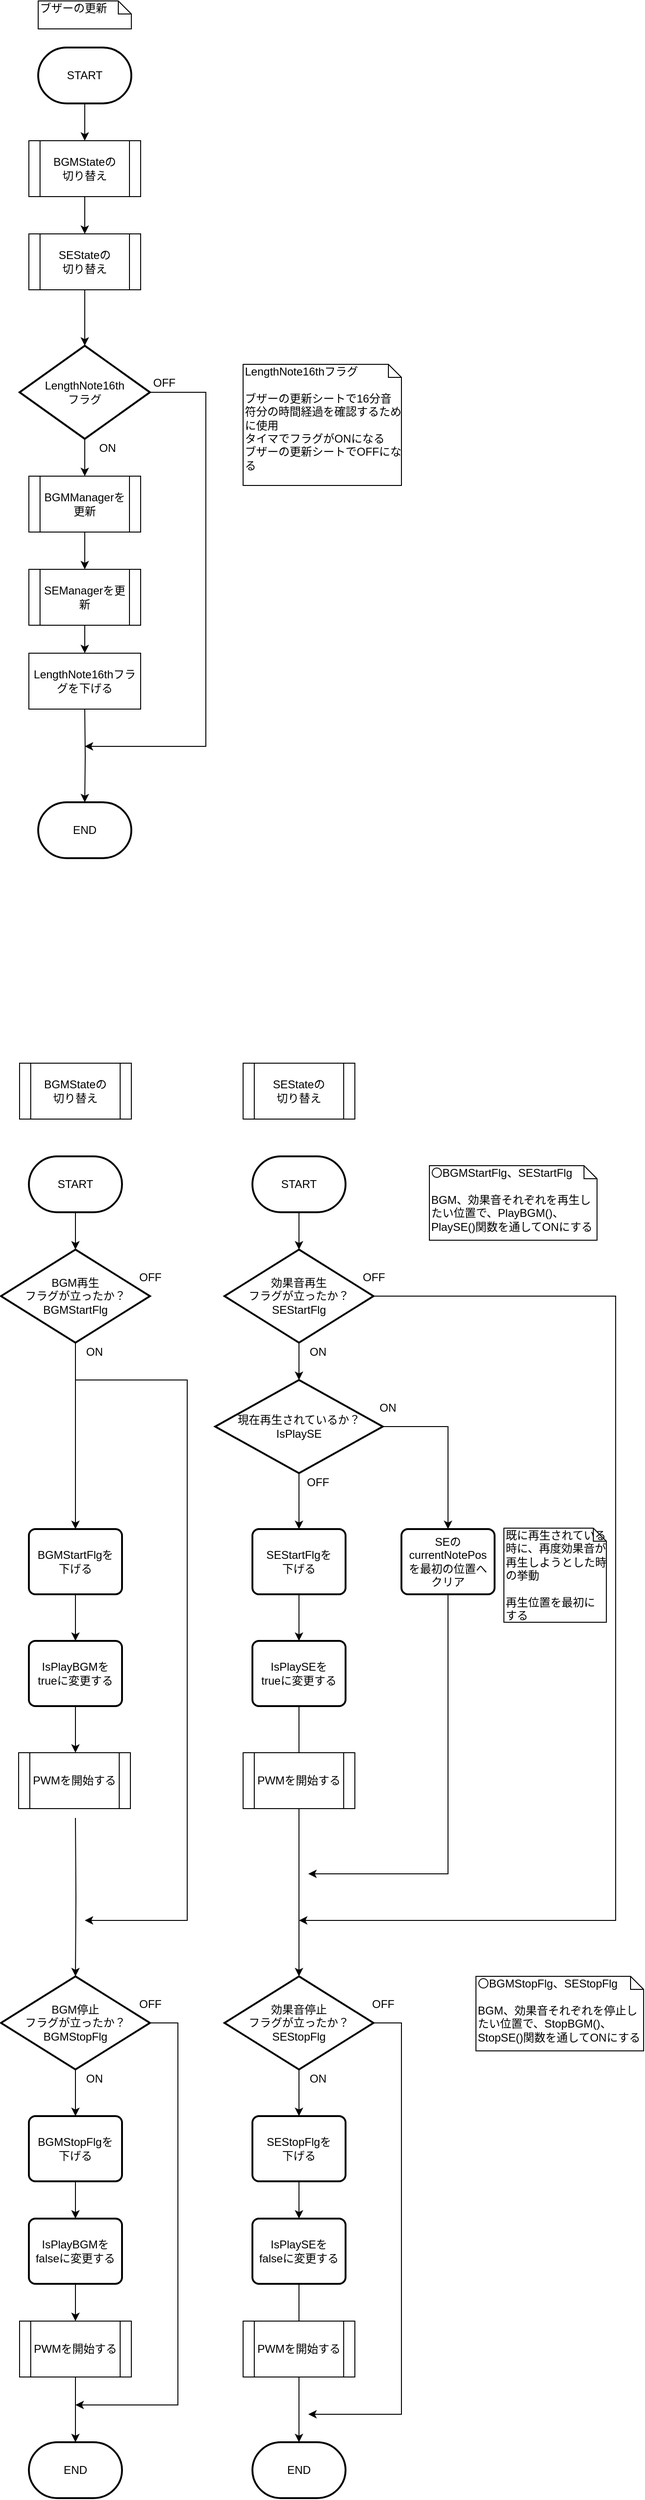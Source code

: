 <mxfile version="13.5.1" type="device" pages="5"><diagram name="ブザーの更新" id="sHjXgTzeAOtryM8AVv4b"><mxGraphModel dx="2031" dy="1174" grid="1" gridSize="10" guides="1" tooltips="1" connect="1" arrows="1" fold="1" page="1" pageScale="1" pageWidth="827" pageHeight="1169" math="0" shadow="0"><root><mxCell id="dr038-qqmDyIK8T8McZE-0"/><mxCell id="dr038-qqmDyIK8T8McZE-1" parent="dr038-qqmDyIK8T8McZE-0"/><mxCell id="W0YhLz_EQgFUQMOhoSJx-53" value="" style="edgeStyle=orthogonalEdgeStyle;rounded=0;orthogonalLoop=1;jettySize=auto;html=1;" parent="dr038-qqmDyIK8T8McZE-1" source="dr038-qqmDyIK8T8McZE-3" target="W0YhLz_EQgFUQMOhoSJx-22" edge="1"><mxGeometry relative="1" as="geometry"/></mxCell><mxCell id="dr038-qqmDyIK8T8McZE-3" value="START" style="strokeWidth=2;html=1;shape=mxgraph.flowchart.terminator;whiteSpace=wrap;" parent="dr038-qqmDyIK8T8McZE-1" vertex="1"><mxGeometry x="100" y="100" width="100" height="60" as="geometry"/></mxCell><mxCell id="dr038-qqmDyIK8T8McZE-4" value="ブザーの更新" style="shape=note;whiteSpace=wrap;html=1;size=14;verticalAlign=top;align=left;spacingTop=-6;" parent="dr038-qqmDyIK8T8McZE-1" vertex="1"><mxGeometry x="100" y="50" width="100" height="30" as="geometry"/></mxCell><mxCell id="dr038-qqmDyIK8T8McZE-5" value="" style="edgeStyle=orthogonalEdgeStyle;rounded=0;orthogonalLoop=1;jettySize=auto;html=1;exitX=0.5;exitY=1;exitDx=0;exitDy=0;" parent="dr038-qqmDyIK8T8McZE-1" source="G2oQgX6TiOGb2vG8f04e-0" edge="1"><mxGeometry relative="1" as="geometry"><mxPoint x="150" y="610" as="sourcePoint"/><mxPoint x="150" y="660" as="targetPoint"/></mxGeometry></mxCell><mxCell id="dr038-qqmDyIK8T8McZE-7" value="" style="edgeStyle=orthogonalEdgeStyle;rounded=0;orthogonalLoop=1;jettySize=auto;html=1;exitX=0.5;exitY=1;exitDx=0;exitDy=0;" parent="dr038-qqmDyIK8T8McZE-1" source="G2oQgX6TiOGb2vG8f04e-1" edge="1"><mxGeometry relative="1" as="geometry"><mxPoint x="150" y="750" as="targetPoint"/><mxPoint x="150" y="710" as="sourcePoint"/></mxGeometry></mxCell><mxCell id="dr038-qqmDyIK8T8McZE-22" value="END" style="strokeWidth=2;html=1;shape=mxgraph.flowchart.terminator;whiteSpace=wrap;" parent="dr038-qqmDyIK8T8McZE-1" vertex="1"><mxGeometry x="100" y="910" width="100" height="60" as="geometry"/></mxCell><mxCell id="W0YhLz_EQgFUQMOhoSJx-0" value="BGMStateの&lt;br&gt;切り替え" style="shape=process;whiteSpace=wrap;html=1;backgroundOutline=1;" parent="dr038-qqmDyIK8T8McZE-1" vertex="1"><mxGeometry x="80" y="1190" width="120" height="60" as="geometry"/></mxCell><mxCell id="W0YhLz_EQgFUQMOhoSJx-1" value="" style="edgeStyle=orthogonalEdgeStyle;rounded=0;orthogonalLoop=1;jettySize=auto;html=1;" parent="dr038-qqmDyIK8T8McZE-1" source="W0YhLz_EQgFUQMOhoSJx-2" target="W0YhLz_EQgFUQMOhoSJx-5" edge="1"><mxGeometry relative="1" as="geometry"/></mxCell><mxCell id="W0YhLz_EQgFUQMOhoSJx-2" value="START" style="strokeWidth=2;html=1;shape=mxgraph.flowchart.terminator;whiteSpace=wrap;" parent="dr038-qqmDyIK8T8McZE-1" vertex="1"><mxGeometry x="90" y="1290" width="100" height="60" as="geometry"/></mxCell><mxCell id="W0YhLz_EQgFUQMOhoSJx-3" value="" style="edgeStyle=orthogonalEdgeStyle;rounded=0;orthogonalLoop=1;jettySize=auto;html=1;" parent="dr038-qqmDyIK8T8McZE-1" source="W0YhLz_EQgFUQMOhoSJx-5" target="W0YhLz_EQgFUQMOhoSJx-7" edge="1"><mxGeometry relative="1" as="geometry"/></mxCell><mxCell id="W0YhLz_EQgFUQMOhoSJx-4" style="edgeStyle=orthogonalEdgeStyle;rounded=0;orthogonalLoop=1;jettySize=auto;html=1;" parent="dr038-qqmDyIK8T8McZE-1" source="W0YhLz_EQgFUQMOhoSJx-5" edge="1"><mxGeometry relative="1" as="geometry"><mxPoint x="150" y="2110" as="targetPoint"/><Array as="points"><mxPoint x="260" y="1530"/><mxPoint x="260" y="2110"/></Array></mxGeometry></mxCell><mxCell id="W0YhLz_EQgFUQMOhoSJx-5" value="BGM再生&lt;br&gt;フラグが立ったか？&lt;br&gt;BGMStartFlg" style="strokeWidth=2;html=1;shape=mxgraph.flowchart.decision;whiteSpace=wrap;" parent="dr038-qqmDyIK8T8McZE-1" vertex="1"><mxGeometry x="60" y="1390" width="160" height="100" as="geometry"/></mxCell><mxCell id="W0YhLz_EQgFUQMOhoSJx-6" value="" style="edgeStyle=orthogonalEdgeStyle;rounded=0;orthogonalLoop=1;jettySize=auto;html=1;" parent="dr038-qqmDyIK8T8McZE-1" source="W0YhLz_EQgFUQMOhoSJx-7" target="W0YhLz_EQgFUQMOhoSJx-9" edge="1"><mxGeometry relative="1" as="geometry"/></mxCell><mxCell id="W0YhLz_EQgFUQMOhoSJx-7" value="BGMStartFlgを&lt;br&gt;下げる" style="rounded=1;whiteSpace=wrap;html=1;absoluteArcSize=1;arcSize=14;strokeWidth=2;" parent="dr038-qqmDyIK8T8McZE-1" vertex="1"><mxGeometry x="90" y="1690" width="100" height="70" as="geometry"/></mxCell><mxCell id="W0YhLz_EQgFUQMOhoSJx-8" value="" style="edgeStyle=orthogonalEdgeStyle;rounded=0;orthogonalLoop=1;jettySize=auto;html=1;entryX=0.5;entryY=0;entryDx=0;entryDy=0;entryPerimeter=0;" parent="dr038-qqmDyIK8T8McZE-1" target="W0YhLz_EQgFUQMOhoSJx-14" edge="1"><mxGeometry relative="1" as="geometry"><mxPoint x="140" y="1940" as="targetPoint"/><mxPoint x="140" y="2000" as="sourcePoint"/></mxGeometry></mxCell><mxCell id="W0YhLz_EQgFUQMOhoSJx-9" value="IsPlayBGMを&lt;br&gt;trueに変更する" style="rounded=1;whiteSpace=wrap;html=1;absoluteArcSize=1;arcSize=14;strokeWidth=2;" parent="dr038-qqmDyIK8T8McZE-1" vertex="1"><mxGeometry x="90" y="1810" width="100" height="70" as="geometry"/></mxCell><mxCell id="W0YhLz_EQgFUQMOhoSJx-10" value="ON" style="text;html=1;align=center;verticalAlign=middle;resizable=0;points=[];autosize=1;" parent="dr038-qqmDyIK8T8McZE-1" vertex="1"><mxGeometry x="145" y="1490" width="30" height="20" as="geometry"/></mxCell><mxCell id="W0YhLz_EQgFUQMOhoSJx-11" value="OFF" style="text;html=1;align=center;verticalAlign=middle;resizable=0;points=[];autosize=1;" parent="dr038-qqmDyIK8T8McZE-1" vertex="1"><mxGeometry x="200" y="1410" width="40" height="20" as="geometry"/></mxCell><mxCell id="W0YhLz_EQgFUQMOhoSJx-12" value="" style="edgeStyle=orthogonalEdgeStyle;rounded=0;orthogonalLoop=1;jettySize=auto;html=1;" parent="dr038-qqmDyIK8T8McZE-1" source="W0YhLz_EQgFUQMOhoSJx-14" target="W0YhLz_EQgFUQMOhoSJx-16" edge="1"><mxGeometry relative="1" as="geometry"/></mxCell><mxCell id="W0YhLz_EQgFUQMOhoSJx-13" style="edgeStyle=orthogonalEdgeStyle;rounded=0;orthogonalLoop=1;jettySize=auto;html=1;" parent="dr038-qqmDyIK8T8McZE-1" source="W0YhLz_EQgFUQMOhoSJx-14" edge="1"><mxGeometry relative="1" as="geometry"><mxPoint x="140" y="2630" as="targetPoint"/><Array as="points"><mxPoint x="250" y="2220"/><mxPoint x="250" y="2630"/><mxPoint x="150" y="2630"/></Array></mxGeometry></mxCell><mxCell id="W0YhLz_EQgFUQMOhoSJx-14" value="BGM停止&lt;br&gt;フラグが立ったか？&lt;br&gt;BGMStopFlg" style="strokeWidth=2;html=1;shape=mxgraph.flowchart.decision;whiteSpace=wrap;" parent="dr038-qqmDyIK8T8McZE-1" vertex="1"><mxGeometry x="60" y="2170" width="160" height="100" as="geometry"/></mxCell><mxCell id="W0YhLz_EQgFUQMOhoSJx-15" value="" style="edgeStyle=orthogonalEdgeStyle;rounded=0;orthogonalLoop=1;jettySize=auto;html=1;" parent="dr038-qqmDyIK8T8McZE-1" source="W0YhLz_EQgFUQMOhoSJx-16" target="W0YhLz_EQgFUQMOhoSJx-18" edge="1"><mxGeometry relative="1" as="geometry"/></mxCell><mxCell id="W0YhLz_EQgFUQMOhoSJx-16" value="BGMStopFlgを&lt;br&gt;下げる" style="rounded=1;whiteSpace=wrap;html=1;absoluteArcSize=1;arcSize=14;strokeWidth=2;" parent="dr038-qqmDyIK8T8McZE-1" vertex="1"><mxGeometry x="90" y="2320" width="100" height="70" as="geometry"/></mxCell><mxCell id="W0YhLz_EQgFUQMOhoSJx-17" value="" style="edgeStyle=orthogonalEdgeStyle;rounded=0;orthogonalLoop=1;jettySize=auto;html=1;entryX=0.5;entryY=0;entryDx=0;entryDy=0;entryPerimeter=0;" parent="dr038-qqmDyIK8T8McZE-1" source="dOXR6lsI84Fi3N2v8vNx-7" edge="1" target="W0YhLz_EQgFUQMOhoSJx-21"><mxGeometry relative="1" as="geometry"><mxPoint x="140" y="2630" as="targetPoint"/><mxPoint x="139" y="2610" as="sourcePoint"/></mxGeometry></mxCell><mxCell id="dOXR6lsI84Fi3N2v8vNx-8" value="" style="edgeStyle=orthogonalEdgeStyle;rounded=0;orthogonalLoop=1;jettySize=auto;html=1;" edge="1" parent="dr038-qqmDyIK8T8McZE-1" source="W0YhLz_EQgFUQMOhoSJx-18" target="dOXR6lsI84Fi3N2v8vNx-7"><mxGeometry relative="1" as="geometry"/></mxCell><mxCell id="W0YhLz_EQgFUQMOhoSJx-18" value="IsPlayBGMを&lt;br&gt;falseに変更する" style="rounded=1;whiteSpace=wrap;html=1;absoluteArcSize=1;arcSize=14;strokeWidth=2;" parent="dr038-qqmDyIK8T8McZE-1" vertex="1"><mxGeometry x="90" y="2430" width="100" height="70" as="geometry"/></mxCell><mxCell id="W0YhLz_EQgFUQMOhoSJx-19" value="ON" style="text;html=1;align=center;verticalAlign=middle;resizable=0;points=[];autosize=1;" parent="dr038-qqmDyIK8T8McZE-1" vertex="1"><mxGeometry x="145" y="2270" width="30" height="20" as="geometry"/></mxCell><mxCell id="W0YhLz_EQgFUQMOhoSJx-20" value="OFF" style="text;html=1;align=center;verticalAlign=middle;resizable=0;points=[];autosize=1;" parent="dr038-qqmDyIK8T8McZE-1" vertex="1"><mxGeometry x="200" y="2190" width="40" height="20" as="geometry"/></mxCell><mxCell id="W0YhLz_EQgFUQMOhoSJx-21" value="END" style="strokeWidth=2;html=1;shape=mxgraph.flowchart.terminator;whiteSpace=wrap;" parent="dr038-qqmDyIK8T8McZE-1" vertex="1"><mxGeometry x="90" y="2670" width="100" height="60" as="geometry"/></mxCell><mxCell id="W0YhLz_EQgFUQMOhoSJx-52" value="" style="edgeStyle=orthogonalEdgeStyle;rounded=0;orthogonalLoop=1;jettySize=auto;html=1;" parent="dr038-qqmDyIK8T8McZE-1" source="W0YhLz_EQgFUQMOhoSJx-22" target="W0YhLz_EQgFUQMOhoSJx-23" edge="1"><mxGeometry relative="1" as="geometry"/></mxCell><mxCell id="W0YhLz_EQgFUQMOhoSJx-22" value="BGMStateの&lt;br&gt;切り替え" style="shape=process;whiteSpace=wrap;html=1;backgroundOutline=1;" parent="dr038-qqmDyIK8T8McZE-1" vertex="1"><mxGeometry x="90" y="200" width="120" height="60" as="geometry"/></mxCell><mxCell id="W0YhLz_EQgFUQMOhoSJx-51" value="" style="edgeStyle=orthogonalEdgeStyle;rounded=0;orthogonalLoop=1;jettySize=auto;html=1;" parent="dr038-qqmDyIK8T8McZE-1" source="W0YhLz_EQgFUQMOhoSJx-23" target="W0YhLz_EQgFUQMOhoSJx-46" edge="1"><mxGeometry relative="1" as="geometry"/></mxCell><mxCell id="W0YhLz_EQgFUQMOhoSJx-23" value="SEStateの&lt;br&gt;切り替え" style="shape=process;whiteSpace=wrap;html=1;backgroundOutline=1;" parent="dr038-qqmDyIK8T8McZE-1" vertex="1"><mxGeometry x="90" y="300" width="120" height="60" as="geometry"/></mxCell><mxCell id="W0YhLz_EQgFUQMOhoSJx-24" value="SEStateの&lt;br&gt;切り替え" style="shape=process;whiteSpace=wrap;html=1;backgroundOutline=1;" parent="dr038-qqmDyIK8T8McZE-1" vertex="1"><mxGeometry x="320" y="1190" width="120" height="60" as="geometry"/></mxCell><mxCell id="W0YhLz_EQgFUQMOhoSJx-25" value="" style="edgeStyle=orthogonalEdgeStyle;rounded=0;orthogonalLoop=1;jettySize=auto;html=1;" parent="dr038-qqmDyIK8T8McZE-1" source="W0YhLz_EQgFUQMOhoSJx-26" target="W0YhLz_EQgFUQMOhoSJx-29" edge="1"><mxGeometry relative="1" as="geometry"/></mxCell><mxCell id="W0YhLz_EQgFUQMOhoSJx-26" value="START" style="strokeWidth=2;html=1;shape=mxgraph.flowchart.terminator;whiteSpace=wrap;" parent="dr038-qqmDyIK8T8McZE-1" vertex="1"><mxGeometry x="330" y="1290" width="100" height="60" as="geometry"/></mxCell><mxCell id="W0YhLz_EQgFUQMOhoSJx-27" value="" style="edgeStyle=orthogonalEdgeStyle;rounded=0;orthogonalLoop=1;jettySize=auto;html=1;" parent="dr038-qqmDyIK8T8McZE-1" edge="1"><mxGeometry relative="1" as="geometry"><mxPoint x="380" y="1480" as="sourcePoint"/><mxPoint x="380" y="1530" as="targetPoint"/></mxGeometry></mxCell><mxCell id="W0YhLz_EQgFUQMOhoSJx-28" style="edgeStyle=orthogonalEdgeStyle;rounded=0;orthogonalLoop=1;jettySize=auto;html=1;exitX=1;exitY=0.5;exitDx=0;exitDy=0;exitPerimeter=0;" parent="dr038-qqmDyIK8T8McZE-1" source="W0YhLz_EQgFUQMOhoSJx-29" edge="1"><mxGeometry relative="1" as="geometry"><mxPoint x="380" y="2110" as="targetPoint"/><Array as="points"><mxPoint x="720" y="1440"/><mxPoint x="720" y="2110"/></Array></mxGeometry></mxCell><mxCell id="W0YhLz_EQgFUQMOhoSJx-29" value="効果音再生&lt;br&gt;フラグが立ったか？&lt;br&gt;SEStartFlg" style="strokeWidth=2;html=1;shape=mxgraph.flowchart.decision;whiteSpace=wrap;" parent="dr038-qqmDyIK8T8McZE-1" vertex="1"><mxGeometry x="300" y="1390" width="160" height="100" as="geometry"/></mxCell><mxCell id="W0YhLz_EQgFUQMOhoSJx-30" value="" style="edgeStyle=orthogonalEdgeStyle;rounded=0;orthogonalLoop=1;jettySize=auto;html=1;" parent="dr038-qqmDyIK8T8McZE-1" source="W0YhLz_EQgFUQMOhoSJx-31" target="W0YhLz_EQgFUQMOhoSJx-33" edge="1"><mxGeometry relative="1" as="geometry"/></mxCell><mxCell id="W0YhLz_EQgFUQMOhoSJx-31" value="SEStartFlgを&lt;br&gt;下げる" style="rounded=1;whiteSpace=wrap;html=1;absoluteArcSize=1;arcSize=14;strokeWidth=2;" parent="dr038-qqmDyIK8T8McZE-1" vertex="1"><mxGeometry x="330" y="1690" width="100" height="70" as="geometry"/></mxCell><mxCell id="W0YhLz_EQgFUQMOhoSJx-32" value="" style="edgeStyle=orthogonalEdgeStyle;rounded=0;orthogonalLoop=1;jettySize=auto;html=1;" parent="dr038-qqmDyIK8T8McZE-1" source="W0YhLz_EQgFUQMOhoSJx-33" edge="1"><mxGeometry relative="1" as="geometry"><mxPoint x="380" y="2170" as="targetPoint"/></mxGeometry></mxCell><mxCell id="W0YhLz_EQgFUQMOhoSJx-33" value="IsPlaySEを&lt;br&gt;trueに変更する" style="rounded=1;whiteSpace=wrap;html=1;absoluteArcSize=1;arcSize=14;strokeWidth=2;" parent="dr038-qqmDyIK8T8McZE-1" vertex="1"><mxGeometry x="330" y="1810" width="100" height="70" as="geometry"/></mxCell><mxCell id="W0YhLz_EQgFUQMOhoSJx-34" value="ON" style="text;html=1;align=center;verticalAlign=middle;resizable=0;points=[];autosize=1;" parent="dr038-qqmDyIK8T8McZE-1" vertex="1"><mxGeometry x="385" y="1490" width="30" height="20" as="geometry"/></mxCell><mxCell id="W0YhLz_EQgFUQMOhoSJx-35" value="OFF" style="text;html=1;align=center;verticalAlign=middle;resizable=0;points=[];autosize=1;" parent="dr038-qqmDyIK8T8McZE-1" vertex="1"><mxGeometry x="440" y="1410" width="40" height="20" as="geometry"/></mxCell><mxCell id="W0YhLz_EQgFUQMOhoSJx-36" value="" style="edgeStyle=orthogonalEdgeStyle;rounded=0;orthogonalLoop=1;jettySize=auto;html=1;" parent="dr038-qqmDyIK8T8McZE-1" source="W0YhLz_EQgFUQMOhoSJx-38" target="W0YhLz_EQgFUQMOhoSJx-40" edge="1"><mxGeometry relative="1" as="geometry"/></mxCell><mxCell id="W0YhLz_EQgFUQMOhoSJx-37" style="edgeStyle=orthogonalEdgeStyle;rounded=0;orthogonalLoop=1;jettySize=auto;html=1;" parent="dr038-qqmDyIK8T8McZE-1" source="W0YhLz_EQgFUQMOhoSJx-38" edge="1"><mxGeometry relative="1" as="geometry"><mxPoint x="390" y="2640" as="targetPoint"/><Array as="points"><mxPoint x="490" y="2220"/><mxPoint x="490" y="2640"/><mxPoint x="390" y="2640"/></Array></mxGeometry></mxCell><mxCell id="W0YhLz_EQgFUQMOhoSJx-38" value="効果音停止&lt;br&gt;フラグが立ったか？&lt;br&gt;SEStopFlg" style="strokeWidth=2;html=1;shape=mxgraph.flowchart.decision;whiteSpace=wrap;" parent="dr038-qqmDyIK8T8McZE-1" vertex="1"><mxGeometry x="300" y="2170" width="160" height="100" as="geometry"/></mxCell><mxCell id="W0YhLz_EQgFUQMOhoSJx-39" value="" style="edgeStyle=orthogonalEdgeStyle;rounded=0;orthogonalLoop=1;jettySize=auto;html=1;" parent="dr038-qqmDyIK8T8McZE-1" source="W0YhLz_EQgFUQMOhoSJx-40" target="W0YhLz_EQgFUQMOhoSJx-42" edge="1"><mxGeometry relative="1" as="geometry"/></mxCell><mxCell id="W0YhLz_EQgFUQMOhoSJx-40" value="SEStopFlgを&lt;br&gt;下げる" style="rounded=1;whiteSpace=wrap;html=1;absoluteArcSize=1;arcSize=14;strokeWidth=2;" parent="dr038-qqmDyIK8T8McZE-1" vertex="1"><mxGeometry x="330" y="2320" width="100" height="70" as="geometry"/></mxCell><mxCell id="W0YhLz_EQgFUQMOhoSJx-41" value="" style="edgeStyle=orthogonalEdgeStyle;rounded=0;orthogonalLoop=1;jettySize=auto;html=1;" parent="dr038-qqmDyIK8T8McZE-1" source="W0YhLz_EQgFUQMOhoSJx-42" edge="1" target="W0YhLz_EQgFUQMOhoSJx-45"><mxGeometry relative="1" as="geometry"><mxPoint x="380" y="2630" as="targetPoint"/></mxGeometry></mxCell><mxCell id="W0YhLz_EQgFUQMOhoSJx-42" value="IsPlaySEを&lt;br&gt;falseに変更する" style="rounded=1;whiteSpace=wrap;html=1;absoluteArcSize=1;arcSize=14;strokeWidth=2;" parent="dr038-qqmDyIK8T8McZE-1" vertex="1"><mxGeometry x="330" y="2430" width="100" height="70" as="geometry"/></mxCell><mxCell id="W0YhLz_EQgFUQMOhoSJx-43" value="ON" style="text;html=1;align=center;verticalAlign=middle;resizable=0;points=[];autosize=1;" parent="dr038-qqmDyIK8T8McZE-1" vertex="1"><mxGeometry x="385" y="2270" width="30" height="20" as="geometry"/></mxCell><mxCell id="W0YhLz_EQgFUQMOhoSJx-44" value="OFF" style="text;html=1;align=center;verticalAlign=middle;resizable=0;points=[];autosize=1;" parent="dr038-qqmDyIK8T8McZE-1" vertex="1"><mxGeometry x="450" y="2190" width="40" height="20" as="geometry"/></mxCell><mxCell id="W0YhLz_EQgFUQMOhoSJx-45" value="END" style="strokeWidth=2;html=1;shape=mxgraph.flowchart.terminator;whiteSpace=wrap;" parent="dr038-qqmDyIK8T8McZE-1" vertex="1"><mxGeometry x="330" y="2670" width="100" height="60" as="geometry"/></mxCell><mxCell id="W0YhLz_EQgFUQMOhoSJx-47" value="" style="edgeStyle=orthogonalEdgeStyle;rounded=0;orthogonalLoop=1;jettySize=auto;html=1;" parent="dr038-qqmDyIK8T8McZE-1" source="W0YhLz_EQgFUQMOhoSJx-46" edge="1"><mxGeometry relative="1" as="geometry"><mxPoint x="150" y="560" as="targetPoint"/></mxGeometry></mxCell><mxCell id="W0YhLz_EQgFUQMOhoSJx-48" style="edgeStyle=orthogonalEdgeStyle;rounded=0;orthogonalLoop=1;jettySize=auto;html=1;" parent="dr038-qqmDyIK8T8McZE-1" source="W0YhLz_EQgFUQMOhoSJx-46" edge="1"><mxGeometry relative="1" as="geometry"><mxPoint x="150" y="850" as="targetPoint"/><Array as="points"><mxPoint x="280" y="470"/><mxPoint x="280" y="850"/><mxPoint x="150" y="850"/></Array></mxGeometry></mxCell><mxCell id="W0YhLz_EQgFUQMOhoSJx-46" value="&lt;span style=&quot;text-align: left&quot;&gt;LengthNote16th&lt;br&gt;フラグ&lt;/span&gt;" style="strokeWidth=2;html=1;shape=mxgraph.flowchart.decision;whiteSpace=wrap;" parent="dr038-qqmDyIK8T8McZE-1" vertex="1"><mxGeometry x="80" y="420" width="140" height="100" as="geometry"/></mxCell><mxCell id="W0YhLz_EQgFUQMOhoSJx-49" value="ON" style="text;html=1;align=center;verticalAlign=middle;resizable=0;points=[];autosize=1;" parent="dr038-qqmDyIK8T8McZE-1" vertex="1"><mxGeometry x="159" y="520" width="30" height="20" as="geometry"/></mxCell><mxCell id="W0YhLz_EQgFUQMOhoSJx-50" value="OFF" style="text;html=1;align=center;verticalAlign=middle;resizable=0;points=[];autosize=1;" parent="dr038-qqmDyIK8T8McZE-1" vertex="1"><mxGeometry x="215" y="450" width="40" height="20" as="geometry"/></mxCell><mxCell id="wUmr7rL4XI4OjzSfEoUU-0" value="LengthNote16thフラグ&lt;br&gt;&lt;br&gt;ブザーの更新シートで16分音符分の時間経過を確認するために使用&lt;br&gt;タイマでフラグがONになる&lt;br&gt;ブザーの更新シートでOFFになる" style="shape=note;whiteSpace=wrap;html=1;size=14;verticalAlign=top;align=left;spacingTop=-6;" parent="dr038-qqmDyIK8T8McZE-1" vertex="1"><mxGeometry x="320" y="440" width="170" height="130" as="geometry"/></mxCell><mxCell id="DAbxYG-DEQaKZM_AroCI-1" style="edgeStyle=orthogonalEdgeStyle;rounded=0;orthogonalLoop=1;jettySize=auto;html=1;" parent="dr038-qqmDyIK8T8McZE-1" target="dr038-qqmDyIK8T8McZE-22" edge="1"><mxGeometry relative="1" as="geometry"><mxPoint x="150" y="810" as="sourcePoint"/></mxGeometry></mxCell><mxCell id="G2oQgX6TiOGb2vG8f04e-0" value="&lt;span&gt;BGMManagerを更新&lt;/span&gt;" style="shape=process;whiteSpace=wrap;html=1;backgroundOutline=1;" parent="dr038-qqmDyIK8T8McZE-1" vertex="1"><mxGeometry x="90" y="560" width="120" height="60" as="geometry"/></mxCell><mxCell id="G2oQgX6TiOGb2vG8f04e-1" value="&lt;span&gt;SEManagerを更新&lt;/span&gt;" style="shape=process;whiteSpace=wrap;html=1;backgroundOutline=1;" parent="dr038-qqmDyIK8T8McZE-1" vertex="1"><mxGeometry x="90" y="660" width="120" height="60" as="geometry"/></mxCell><mxCell id="G2oQgX6TiOGb2vG8f04e-2" value="&lt;span&gt;LengthNote16thフラグを下げる&lt;/span&gt;" style="rounded=0;whiteSpace=wrap;html=1;" parent="dr038-qqmDyIK8T8McZE-1" vertex="1"><mxGeometry x="90" y="750" width="120" height="60" as="geometry"/></mxCell><mxCell id="Gq7NbYDYflofkn9D83_M-3" style="edgeStyle=orthogonalEdgeStyle;rounded=0;orthogonalLoop=1;jettySize=auto;html=1;" parent="dr038-qqmDyIK8T8McZE-1" source="Gq7NbYDYflofkn9D83_M-0" target="W0YhLz_EQgFUQMOhoSJx-31" edge="1"><mxGeometry relative="1" as="geometry"/></mxCell><mxCell id="Gq7NbYDYflofkn9D83_M-6" style="edgeStyle=orthogonalEdgeStyle;rounded=0;orthogonalLoop=1;jettySize=auto;html=1;" parent="dr038-qqmDyIK8T8McZE-1" source="Gq7NbYDYflofkn9D83_M-0" target="Gq7NbYDYflofkn9D83_M-4" edge="1"><mxGeometry relative="1" as="geometry"/></mxCell><mxCell id="Gq7NbYDYflofkn9D83_M-0" value="現在再生されているか？&lt;br&gt;IsPlaySE" style="strokeWidth=2;html=1;shape=mxgraph.flowchart.decision;whiteSpace=wrap;" parent="dr038-qqmDyIK8T8McZE-1" vertex="1"><mxGeometry x="290" y="1530" width="180" height="100" as="geometry"/></mxCell><mxCell id="Gq7NbYDYflofkn9D83_M-1" value="ON" style="text;html=1;align=center;verticalAlign=middle;resizable=0;points=[];autosize=1;" parent="dr038-qqmDyIK8T8McZE-1" vertex="1"><mxGeometry x="460" y="1550" width="30" height="20" as="geometry"/></mxCell><mxCell id="Gq7NbYDYflofkn9D83_M-2" value="OFF" style="text;html=1;align=center;verticalAlign=middle;resizable=0;points=[];autosize=1;" parent="dr038-qqmDyIK8T8McZE-1" vertex="1"><mxGeometry x="380" y="1630" width="40" height="20" as="geometry"/></mxCell><mxCell id="Gq7NbYDYflofkn9D83_M-5" style="edgeStyle=orthogonalEdgeStyle;rounded=0;orthogonalLoop=1;jettySize=auto;html=1;" parent="dr038-qqmDyIK8T8McZE-1" source="Gq7NbYDYflofkn9D83_M-4" edge="1"><mxGeometry relative="1" as="geometry"><mxPoint x="390" y="2060" as="targetPoint"/><Array as="points"><mxPoint x="540" y="2060"/></Array></mxGeometry></mxCell><mxCell id="Gq7NbYDYflofkn9D83_M-4" value="SEの&lt;br&gt;currentNotePos&lt;br&gt;を最初の位置へ&lt;br&gt;クリア" style="rounded=1;whiteSpace=wrap;html=1;absoluteArcSize=1;arcSize=14;strokeWidth=2;" parent="dr038-qqmDyIK8T8McZE-1" vertex="1"><mxGeometry x="490" y="1690" width="100" height="70" as="geometry"/></mxCell><mxCell id="Gq7NbYDYflofkn9D83_M-7" value="既に再生されている時に、再度効果音が再生しようとした時の挙動&lt;br&gt;&lt;br&gt;再生位置を最初にする" style="shape=note;whiteSpace=wrap;html=1;size=14;verticalAlign=top;align=left;spacingTop=-6;" parent="dr038-qqmDyIK8T8McZE-1" vertex="1"><mxGeometry x="600" y="1689" width="110" height="101" as="geometry"/></mxCell><mxCell id="-qMV9gJSECSFKtpwPz8T-0" value="〇BGMStartFlg、SEStartFlg&lt;br&gt;&lt;br&gt;BGM、効果音それぞれを再生したい位置で、PlayBGM()、PlaySE()関数を通してONにする" style="shape=note;whiteSpace=wrap;html=1;size=14;verticalAlign=top;align=left;spacingTop=-6;" parent="dr038-qqmDyIK8T8McZE-1" vertex="1"><mxGeometry x="520" y="1300" width="180" height="80" as="geometry"/></mxCell><mxCell id="-qMV9gJSECSFKtpwPz8T-1" value="〇BGMStopFlg、SEStopFlg&lt;br&gt;&lt;br&gt;BGM、効果音それぞれを停止したい位置で、StopBGM()、StopSE()関数を通してONにする" style="shape=note;whiteSpace=wrap;html=1;size=14;verticalAlign=top;align=left;spacingTop=-6;" parent="dr038-qqmDyIK8T8McZE-1" vertex="1"><mxGeometry x="570" y="2170" width="180" height="80" as="geometry"/></mxCell><mxCell id="dOXR6lsI84Fi3N2v8vNx-1" value="" style="edgeStyle=orthogonalEdgeStyle;rounded=0;orthogonalLoop=1;jettySize=auto;html=1;entryX=0.5;entryY=0;entryDx=0;entryDy=0;entryPerimeter=0;" edge="1" parent="dr038-qqmDyIK8T8McZE-1" source="W0YhLz_EQgFUQMOhoSJx-9"><mxGeometry relative="1" as="geometry"><mxPoint x="140" y="1930" as="targetPoint"/><mxPoint x="140" y="1880" as="sourcePoint"/></mxGeometry></mxCell><mxCell id="dOXR6lsI84Fi3N2v8vNx-5" value="&lt;span&gt;PWMを開始する&lt;/span&gt;" style="shape=process;whiteSpace=wrap;html=1;backgroundOutline=1;" vertex="1" parent="dr038-qqmDyIK8T8McZE-1"><mxGeometry x="79" y="1930" width="120" height="60" as="geometry"/></mxCell><mxCell id="dOXR6lsI84Fi3N2v8vNx-6" value="&lt;span&gt;PWMを開始する&lt;/span&gt;" style="shape=process;whiteSpace=wrap;html=1;backgroundOutline=1;" vertex="1" parent="dr038-qqmDyIK8T8McZE-1"><mxGeometry x="320" y="1930" width="120" height="60" as="geometry"/></mxCell><mxCell id="dOXR6lsI84Fi3N2v8vNx-7" value="&lt;span&gt;PWMを開始する&lt;/span&gt;" style="shape=process;whiteSpace=wrap;html=1;backgroundOutline=1;" vertex="1" parent="dr038-qqmDyIK8T8McZE-1"><mxGeometry x="80" y="2540" width="120" height="60" as="geometry"/></mxCell><mxCell id="dOXR6lsI84Fi3N2v8vNx-9" value="&lt;span&gt;PWMを開始する&lt;/span&gt;" style="shape=process;whiteSpace=wrap;html=1;backgroundOutline=1;" vertex="1" parent="dr038-qqmDyIK8T8McZE-1"><mxGeometry x="320" y="2540" width="120" height="60" as="geometry"/></mxCell></root></mxGraphModel></diagram><diagram name="BGMManagerを更新" id="ABgosr9o0sSPcyc1PMzt"><mxGraphModel dx="610" dy="618" grid="1" gridSize="10" guides="1" tooltips="1" connect="1" arrows="1" fold="1" page="1" pageScale="1" pageWidth="827" pageHeight="1169" math="0" shadow="0">&#xa;            <root>&#xa;                <mxCell id="4Xr6yz0XrZvKhtDLW0RJ-0"/>&#xa;                <mxCell id="4Xr6yz0XrZvKhtDLW0RJ-1" parent="4Xr6yz0XrZvKhtDLW0RJ-0"/>&#xa;                <mxCell id="4Xr6yz0XrZvKhtDLW0RJ-2" value="" style="edgeStyle=orthogonalEdgeStyle;rounded=0;orthogonalLoop=1;jettySize=auto;html=1;" parent="4Xr6yz0XrZvKhtDLW0RJ-1" source="4Xr6yz0XrZvKhtDLW0RJ-3" target="4Xr6yz0XrZvKhtDLW0RJ-31" edge="1">&#xa;                    <mxGeometry relative="1" as="geometry">&#xa;                        <mxPoint x="186" y="310" as="targetPoint"/>&#xa;                    </mxGeometry>&#xa;                </mxCell>&#xa;                <mxCell id="4Xr6yz0XrZvKhtDLW0RJ-3" value="START" style="strokeWidth=2;html=1;shape=mxgraph.flowchart.terminator;whiteSpace=wrap;" parent="4Xr6yz0XrZvKhtDLW0RJ-1" vertex="1">&#xa;                    <mxGeometry x="136" y="210" width="100" height="60" as="geometry"/>&#xa;                </mxCell>&#xa;                <mxCell id="4Xr6yz0XrZvKhtDLW0RJ-4" value="&lt;span style=&quot;text-align: center&quot;&gt;BGMManagerを更新&lt;/span&gt;" style="shape=note;whiteSpace=wrap;html=1;size=14;verticalAlign=top;align=left;spacingTop=-6;" parent="4Xr6yz0XrZvKhtDLW0RJ-1" vertex="1">&#xa;                    <mxGeometry x="121" y="150" width="130" height="40" as="geometry"/>&#xa;                </mxCell>&#xa;                <mxCell id="4Xr6yz0XrZvKhtDLW0RJ-29" value="" style="edgeStyle=orthogonalEdgeStyle;rounded=0;orthogonalLoop=1;jettySize=auto;html=1;" parent="4Xr6yz0XrZvKhtDLW0RJ-1" source="4Xr6yz0XrZvKhtDLW0RJ-31" target="4Xr6yz0XrZvKhtDLW0RJ-34" edge="1">&#xa;                    <mxGeometry relative="1" as="geometry"/>&#xa;                </mxCell>&#xa;                <mxCell id="4Xr6yz0XrZvKhtDLW0RJ-30" style="edgeStyle=orthogonalEdgeStyle;rounded=0;orthogonalLoop=1;jettySize=auto;html=1;" parent="4Xr6yz0XrZvKhtDLW0RJ-1" source="4Xr6yz0XrZvKhtDLW0RJ-31" edge="1">&#xa;                    <mxGeometry relative="1" as="geometry">&#xa;                        <mxPoint x="186" y="1370" as="targetPoint"/>&#xa;                        <Array as="points">&#xa;                            <mxPoint x="490" y="370"/>&#xa;                            <mxPoint x="490" y="1370"/>&#xa;                            <mxPoint x="186" y="1370"/>&#xa;                        </Array>&#xa;                    </mxGeometry>&#xa;                </mxCell>&#xa;                <mxCell id="4Xr6yz0XrZvKhtDLW0RJ-31" value="現在BGMが&lt;br&gt;再生されているか&lt;br&gt;IsPlayBGM" style="strokeWidth=2;html=1;shape=mxgraph.flowchart.decision;whiteSpace=wrap;" parent="4Xr6yz0XrZvKhtDLW0RJ-1" vertex="1">&#xa;                    <mxGeometry x="72" y="320" width="228" height="100" as="geometry"/>&#xa;                </mxCell>&#xa;                <mxCell id="4Xr6yz0XrZvKhtDLW0RJ-32" value="" style="edgeStyle=orthogonalEdgeStyle;rounded=0;orthogonalLoop=1;jettySize=auto;html=1;" parent="4Xr6yz0XrZvKhtDLW0RJ-1" source="4Xr6yz0XrZvKhtDLW0RJ-34" edge="1">&#xa;                    <mxGeometry relative="1" as="geometry">&#xa;                        <mxPoint x="186" y="650" as="targetPoint"/>&#xa;                    </mxGeometry>&#xa;                </mxCell>&#xa;                <mxCell id="4Xr6yz0XrZvKhtDLW0RJ-33" style="edgeStyle=orthogonalEdgeStyle;rounded=0;orthogonalLoop=1;jettySize=auto;html=1;" parent="4Xr6yz0XrZvKhtDLW0RJ-1" source="4Xr6yz0XrZvKhtDLW0RJ-34" edge="1">&#xa;                    <mxGeometry relative="1" as="geometry">&#xa;                        <mxPoint x="186" y="790" as="targetPoint"/>&#xa;                        <Array as="points">&#xa;                            <mxPoint x="330" y="535"/>&#xa;                            <mxPoint x="330" y="790"/>&#xa;                        </Array>&#xa;                    </mxGeometry>&#xa;                </mxCell>&#xa;                <mxCell id="4Xr6yz0XrZvKhtDLW0RJ-34" value="BGMの再生位置は終端か？&lt;br&gt;BGMNotePos" style="strokeWidth=2;html=1;shape=mxgraph.flowchart.decision;whiteSpace=wrap;" parent="4Xr6yz0XrZvKhtDLW0RJ-1" vertex="1">&#xa;                    <mxGeometry x="72" y="485" width="228" height="100" as="geometry"/>&#xa;                </mxCell>&#xa;                <mxCell id="4Xr6yz0XrZvKhtDLW0RJ-35" value="YES" style="text;html=1;align=center;verticalAlign=middle;resizable=0;points=[];autosize=1;" parent="4Xr6yz0XrZvKhtDLW0RJ-1" vertex="1">&#xa;                    <mxGeometry x="196" y="430" width="40" height="20" as="geometry"/>&#xa;                </mxCell>&#xa;                <mxCell id="4Xr6yz0XrZvKhtDLW0RJ-36" value="NO" style="text;html=1;align=center;verticalAlign=middle;resizable=0;points=[];autosize=1;" parent="4Xr6yz0XrZvKhtDLW0RJ-1" vertex="1">&#xa;                    <mxGeometry x="315" y="340" width="30" height="20" as="geometry"/>&#xa;                </mxCell>&#xa;                <mxCell id="4Xr6yz0XrZvKhtDLW0RJ-37" value="YES" style="text;html=1;align=center;verticalAlign=middle;resizable=0;points=[];autosize=1;" parent="4Xr6yz0XrZvKhtDLW0RJ-1" vertex="1">&#xa;                    <mxGeometry x="190" y="585" width="40" height="20" as="geometry"/>&#xa;                </mxCell>&#xa;                <mxCell id="4Xr6yz0XrZvKhtDLW0RJ-38" value="" style="edgeStyle=orthogonalEdgeStyle;rounded=0;orthogonalLoop=1;jettySize=auto;html=1;" parent="4Xr6yz0XrZvKhtDLW0RJ-1" target="4Xr6yz0XrZvKhtDLW0RJ-43" edge="1">&#xa;                    <mxGeometry relative="1" as="geometry">&#xa;                        <mxPoint x="186" y="750" as="sourcePoint"/>&#xa;                    </mxGeometry>&#xa;                </mxCell>&#xa;                <mxCell id="4Xr6yz0XrZvKhtDLW0RJ-39" style="edgeStyle=orthogonalEdgeStyle;rounded=0;orthogonalLoop=1;jettySize=auto;html=1;exitX=0.5;exitY=1;exitDx=0;exitDy=0;" parent="4Xr6yz0XrZvKhtDLW0RJ-1" source="IRa_dM7qriDIy9-uKe1Z-0" target="4Xr6yz0XrZvKhtDLW0RJ-43" edge="1">&#xa;                    <mxGeometry relative="1" as="geometry">&#xa;                        <mxPoint x="186" y="750" as="sourcePoint"/>&#xa;                    </mxGeometry>&#xa;                </mxCell>&#xa;                <mxCell id="4Xr6yz0XrZvKhtDLW0RJ-42" style="edgeStyle=orthogonalEdgeStyle;rounded=0;orthogonalLoop=1;jettySize=auto;html=1;entryX=0.5;entryY=0;entryDx=0;entryDy=0;" parent="4Xr6yz0XrZvKhtDLW0RJ-1" source="4Xr6yz0XrZvKhtDLW0RJ-43" target="IRa_dM7qriDIy9-uKe1Z-1" edge="1">&#xa;                    <mxGeometry relative="1" as="geometry">&#xa;                        <Array as="points">&#xa;                            <mxPoint x="382" y="880"/>&#xa;                        </Array>&#xa;                        <mxPoint x="380" y="1110" as="targetPoint"/>&#xa;                    </mxGeometry>&#xa;                </mxCell>&#xa;                <mxCell id="0Jzsjs30BkO8wgTDrF6F-7" value="" style="edgeStyle=orthogonalEdgeStyle;rounded=0;orthogonalLoop=1;jettySize=auto;html=1;" parent="4Xr6yz0XrZvKhtDLW0RJ-1" source="4Xr6yz0XrZvKhtDLW0RJ-43" target="0Jzsjs30BkO8wgTDrF6F-4" edge="1">&#xa;                    <mxGeometry relative="1" as="geometry"/>&#xa;                </mxCell>&#xa;                <mxCell id="4Xr6yz0XrZvKhtDLW0RJ-43" value="現在選択されている音符の長さ分&lt;br&gt;時間は経過したか？&lt;br&gt;currentNoteLength &amp;lt;= 0" style="strokeWidth=2;html=1;shape=mxgraph.flowchart.decision;whiteSpace=wrap;" parent="4Xr6yz0XrZvKhtDLW0RJ-1" vertex="1">&#xa;                    <mxGeometry x="40" y="820" width="292" height="120" as="geometry"/>&#xa;                </mxCell>&#xa;                <mxCell id="4Xr6yz0XrZvKhtDLW0RJ-44" value="NO" style="text;html=1;align=center;verticalAlign=middle;resizable=0;points=[];autosize=1;" parent="4Xr6yz0XrZvKhtDLW0RJ-1" vertex="1">&#xa;                    <mxGeometry x="300" y="510" width="30" height="20" as="geometry"/>&#xa;                </mxCell>&#xa;                <mxCell id="4Xr6yz0XrZvKhtDLW0RJ-49" value="" style="edgeStyle=orthogonalEdgeStyle;rounded=0;orthogonalLoop=1;jettySize=auto;html=1;exitX=0.5;exitY=1;exitDx=0;exitDy=0;" parent="4Xr6yz0XrZvKhtDLW0RJ-1" source="0Jzsjs30BkO8wgTDrF6F-5" target="4Xr6yz0XrZvKhtDLW0RJ-51" edge="1">&#xa;                    <mxGeometry relative="1" as="geometry">&#xa;                        <mxPoint x="186" y="1320" as="sourcePoint"/>&#xa;                    </mxGeometry>&#xa;                </mxCell>&#xa;                <mxCell id="4Xr6yz0XrZvKhtDLW0RJ-51" value="END" style="strokeWidth=2;html=1;shape=mxgraph.flowchart.terminator;whiteSpace=wrap;" parent="4Xr6yz0XrZvKhtDLW0RJ-1" vertex="1">&#xa;                    <mxGeometry x="136" y="1460" width="100" height="60" as="geometry"/>&#xa;                </mxCell>&#xa;                <mxCell id="4Xr6yz0XrZvKhtDLW0RJ-53" style="edgeStyle=orthogonalEdgeStyle;rounded=0;orthogonalLoop=1;jettySize=auto;html=1;exitX=0.5;exitY=1;exitDx=0;exitDy=0;" parent="4Xr6yz0XrZvKhtDLW0RJ-1" source="IRa_dM7qriDIy9-uKe1Z-1" edge="1">&#xa;                    <mxGeometry relative="1" as="geometry">&#xa;                        <mxPoint x="190" y="1330" as="targetPoint"/>&#xa;                        <Array as="points">&#xa;                            <mxPoint x="382" y="1330"/>&#xa;                            <mxPoint x="190" y="1330"/>&#xa;                        </Array>&#xa;                        <mxPoint x="380" y="1210" as="sourcePoint"/>&#xa;                    </mxGeometry>&#xa;                </mxCell>&#xa;                <mxCell id="4Xr6yz0XrZvKhtDLW0RJ-55" value="NO" style="text;html=1;align=center;verticalAlign=middle;resizable=0;points=[];autosize=1;" parent="4Xr6yz0XrZvKhtDLW0RJ-1" vertex="1">&#xa;                    <mxGeometry x="322" y="860" width="30" height="20" as="geometry"/>&#xa;                </mxCell>&#xa;                <mxCell id="0Jzsjs30BkO8wgTDrF6F-1" value="" style="edgeStyle=orthogonalEdgeStyle;rounded=0;orthogonalLoop=1;jettySize=auto;html=1;exitX=0.5;exitY=1;exitDx=0;exitDy=0;" parent="4Xr6yz0XrZvKhtDLW0RJ-1" source="IRa_dM7qriDIy9-uKe1Z-2" target="0Jzsjs30BkO8wgTDrF6F-5" edge="1">&#xa;                    <mxGeometry relative="1" as="geometry">&#xa;                        <mxPoint x="186" y="1205" as="sourcePoint"/>&#xa;                    </mxGeometry>&#xa;                </mxCell>&#xa;                <mxCell id="0Jzsjs30BkO8wgTDrF6F-3" value="" style="edgeStyle=orthogonalEdgeStyle;rounded=0;orthogonalLoop=1;jettySize=auto;html=1;" parent="4Xr6yz0XrZvKhtDLW0RJ-1" source="0Jzsjs30BkO8wgTDrF6F-4" edge="1">&#xa;                    <mxGeometry relative="1" as="geometry">&#xa;                        <mxPoint x="186" y="1105" as="targetPoint"/>&#xa;                    </mxGeometry>&#xa;                </mxCell>&#xa;                <mxCell id="0Jzsjs30BkO8wgTDrF6F-4" value="BGMNotePos を1増やす" style="shape=process;whiteSpace=wrap;html=1;backgroundOutline=1;" parent="4Xr6yz0XrZvKhtDLW0RJ-1" vertex="1">&#xa;                    <mxGeometry x="126" y="990" width="120" height="60" as="geometry"/>&#xa;                </mxCell>&#xa;                <mxCell id="0Jzsjs30BkO8wgTDrF6F-5" value="音符の高さに合わせて、タイマの周期を変える" style="shape=process;whiteSpace=wrap;html=1;backgroundOutline=1;" parent="4Xr6yz0XrZvKhtDLW0RJ-1" vertex="1">&#xa;                    <mxGeometry x="126" y="1230" width="120" height="60" as="geometry"/>&#xa;                </mxCell>&#xa;                <mxCell id="0Jzsjs30BkO8wgTDrF6F-6" value="音符&lt;br&gt;&lt;br&gt;・音の長さ（Length）&lt;br&gt;・音の高さ&lt;br&gt;（Pich）&lt;br&gt;&lt;br&gt;を保持している配列" style="shape=note;whiteSpace=wrap;html=1;size=14;verticalAlign=top;align=left;spacingTop=-6;" parent="4Xr6yz0XrZvKhtDLW0RJ-1" vertex="1">&#xa;                    <mxGeometry x="10" y="1090" width="100" height="130" as="geometry"/>&#xa;                </mxCell>&#xa;                <mxCell id="0Jzsjs30BkO8wgTDrF6F-8" value="&lt;span style=&quot;text-align: center&quot;&gt;現在再生している楽譜の中で&lt;/span&gt;&lt;br style=&quot;text-align: center&quot;&gt;&lt;span style=&quot;text-align: center&quot;&gt;何個目の音符を選択しているかを表す&lt;/span&gt;&lt;br style=&quot;text-align: center&quot;&gt;&lt;br style=&quot;text-align: center&quot;&gt;&lt;span style=&quot;text-align: center&quot;&gt;BGMNotePos&lt;/span&gt;&lt;br style=&quot;text-align: center&quot;&gt;&lt;span style=&quot;text-align: center&quot;&gt;&lt;br&gt;現在再生している音符の中で&lt;br&gt;16分音符で何個分の位置か表す&lt;br&gt;&lt;br&gt;currentNoteLength&lt;br&gt;&lt;/span&gt;" style="shape=note;whiteSpace=wrap;html=1;size=14;verticalAlign=top;align=left;spacingTop=-6;" parent="4Xr6yz0XrZvKhtDLW0RJ-1" vertex="1">&#xa;                    <mxGeometry x="540" y="870" width="200" height="160" as="geometry"/>&#xa;                </mxCell>&#xa;                <mxCell id="lUoSfXtSw4KU0rREumNo-0" value="YES" style="text;html=1;align=center;verticalAlign=middle;resizable=0;points=[];autosize=1;" parent="4Xr6yz0XrZvKhtDLW0RJ-1" vertex="1">&#xa;                    <mxGeometry x="190" y="940" width="40" height="20" as="geometry"/>&#xa;                </mxCell>&#xa;                <mxCell id="IRa_dM7qriDIy9-uKe1Z-0" value="&lt;span&gt;BGMの再生位置を&lt;br&gt;最初へ戻す&lt;/span&gt;" style="rounded=0;whiteSpace=wrap;html=1;" parent="4Xr6yz0XrZvKhtDLW0RJ-1" vertex="1">&#xa;                    <mxGeometry x="126" y="650" width="120" height="60" as="geometry"/>&#xa;                </mxCell>&#xa;                <mxCell id="IRa_dM7qriDIy9-uKe1Z-1" value="&lt;span&gt;currentNoteLengthを&lt;/span&gt;&lt;br&gt;&lt;span&gt;1下げる&lt;/span&gt;" style="rounded=0;whiteSpace=wrap;html=1;" parent="4Xr6yz0XrZvKhtDLW0RJ-1" vertex="1">&#xa;                    <mxGeometry x="322" y="1130" width="120" height="60" as="geometry"/>&#xa;                </mxCell>&#xa;                <mxCell id="IRa_dM7qriDIy9-uKe1Z-2" value="&lt;span&gt;選択された音符の長さをcurrentNoteLengthにセットする&lt;/span&gt;" style="rounded=0;whiteSpace=wrap;html=1;" parent="4Xr6yz0XrZvKhtDLW0RJ-1" vertex="1">&#xa;                    <mxGeometry x="126" y="1110" width="120" height="60" as="geometry"/>&#xa;                </mxCell>&#xa;            </root>&#xa;        </mxGraphModel></diagram><diagram name="SEManagerを更新" id="x2AewCGYplKAS_UKG3pP"><mxGraphModel dx="627" dy="618" grid="1" gridSize="10" guides="1" tooltips="1" connect="1" arrows="1" fold="1" page="1" pageScale="1" pageWidth="827" pageHeight="1169" math="0" shadow="0">&#xa;            &#xa;            &#xa;            <root>&#xa;                &#xa;                &#xa;                <mxCell id="S-jQ02MztudYQy0zt7sg-0"/>&#xa;                &#xa;                &#xa;                <mxCell id="S-jQ02MztudYQy0zt7sg-1" parent="S-jQ02MztudYQy0zt7sg-0"/>&#xa;                &#xa;                &#xa;                <mxCell id="S-jQ02MztudYQy0zt7sg-2" value="" style="edgeStyle=orthogonalEdgeStyle;rounded=0;orthogonalLoop=1;jettySize=auto;html=1;" parent="S-jQ02MztudYQy0zt7sg-1" source="S-jQ02MztudYQy0zt7sg-3" target="S-jQ02MztudYQy0zt7sg-7" edge="1">&#xa;                    &#xa;                    &#xa;                    <mxGeometry relative="1" as="geometry">&#xa;                        &#xa;                        &#xa;                        <mxPoint x="186" y="310" as="targetPoint"/>&#xa;                        &#xa;                    &#xa;                    </mxGeometry>&#xa;                    &#xa;                &#xa;                </mxCell>&#xa;                &#xa;                &#xa;                <mxCell id="S-jQ02MztudYQy0zt7sg-3" value="START" style="strokeWidth=2;html=1;shape=mxgraph.flowchart.terminator;whiteSpace=wrap;" parent="S-jQ02MztudYQy0zt7sg-1" vertex="1">&#xa;                    &#xa;                    &#xa;                    <mxGeometry x="136" y="210" width="100" height="60" as="geometry"/>&#xa;                    &#xa;                &#xa;                </mxCell>&#xa;                &#xa;                &#xa;                <mxCell id="S-jQ02MztudYQy0zt7sg-4" value="&lt;span style=&quot;text-align: center&quot;&gt;SEManagerを更新&lt;/span&gt;" style="shape=note;whiteSpace=wrap;html=1;size=14;verticalAlign=top;align=left;spacingTop=-6;" parent="S-jQ02MztudYQy0zt7sg-1" vertex="1">&#xa;                    &#xa;                    &#xa;                    <mxGeometry x="120" y="150" width="130" height="40" as="geometry"/>&#xa;                    &#xa;                &#xa;                </mxCell>&#xa;                &#xa;                &#xa;                <mxCell id="S-jQ02MztudYQy0zt7sg-5" value="" style="edgeStyle=orthogonalEdgeStyle;rounded=0;orthogonalLoop=1;jettySize=auto;html=1;" parent="S-jQ02MztudYQy0zt7sg-1" source="S-jQ02MztudYQy0zt7sg-7" target="S-jQ02MztudYQy0zt7sg-10" edge="1">&#xa;                    &#xa;                    &#xa;                    <mxGeometry relative="1" as="geometry"/>&#xa;                    &#xa;                &#xa;                </mxCell>&#xa;                &#xa;                &#xa;                <mxCell id="S-jQ02MztudYQy0zt7sg-6" style="edgeStyle=orthogonalEdgeStyle;rounded=0;orthogonalLoop=1;jettySize=auto;html=1;" parent="S-jQ02MztudYQy0zt7sg-1" source="S-jQ02MztudYQy0zt7sg-7" edge="1">&#xa;                    &#xa;                    &#xa;                    <mxGeometry relative="1" as="geometry">&#xa;                        &#xa;                        &#xa;                        <mxPoint x="186" y="1380" as="targetPoint"/>&#xa;                        &#xa;                        &#xa;                        <Array as="points">&#xa;                            &#xa;                            &#xa;                            <mxPoint x="490" y="370"/>&#xa;                            &#xa;                            &#xa;                            <mxPoint x="490" y="1380"/>&#xa;                            &#xa;                            &#xa;                            <mxPoint x="186" y="1380"/>&#xa;                            &#xa;                        &#xa;                        </Array>&#xa;                        &#xa;                    &#xa;                    </mxGeometry>&#xa;                    &#xa;                &#xa;                </mxCell>&#xa;                &#xa;                &#xa;                <mxCell id="S-jQ02MztudYQy0zt7sg-7" value="現在SEが&lt;br&gt;再生されているか" style="strokeWidth=2;html=1;shape=mxgraph.flowchart.decision;whiteSpace=wrap;" parent="S-jQ02MztudYQy0zt7sg-1" vertex="1">&#xa;                    &#xa;                    &#xa;                    <mxGeometry x="72" y="320" width="228" height="100" as="geometry"/>&#xa;                    &#xa;                &#xa;                </mxCell>&#xa;                &#xa;                &#xa;                <mxCell id="S-jQ02MztudYQy0zt7sg-8" value="" style="edgeStyle=orthogonalEdgeStyle;rounded=0;orthogonalLoop=1;jettySize=auto;html=1;" parent="S-jQ02MztudYQy0zt7sg-1" source="S-jQ02MztudYQy0zt7sg-10" target="S-jQ02MztudYQy0zt7sg-19" edge="1">&#xa;                    &#xa;                    &#xa;                    <mxGeometry relative="1" as="geometry">&#xa;                        &#xa;                        &#xa;                        <mxPoint x="186" y="650" as="targetPoint"/>&#xa;                        &#xa;                    &#xa;                    </mxGeometry>&#xa;                    &#xa;                &#xa;                </mxCell>&#xa;                &#xa;                &#xa;                <mxCell id="V3O2MATo2yL5r2en-jel-1" style="edgeStyle=orthogonalEdgeStyle;rounded=0;orthogonalLoop=1;jettySize=auto;html=1;entryX=0.5;entryY=0;entryDx=0;entryDy=0;" parent="S-jQ02MztudYQy0zt7sg-1" source="S-jQ02MztudYQy0zt7sg-10" target="bf9LNsx6oVymAGHpaV8W-0" edge="1">&#xa;                    &#xa;                    &#xa;                    <mxGeometry relative="1" as="geometry">&#xa;                        &#xa;                        &#xa;                        <Array as="points">&#xa;                            &#xa;                            &#xa;                            <mxPoint x="360" y="535"/>&#xa;                            &#xa;                            &#xa;                            <mxPoint x="360" y="640"/>&#xa;                            &#xa;                        &#xa;                        </Array>&#xa;                        &#xa;                        &#xa;                        <mxPoint x="360" y="620" as="targetPoint"/>&#xa;                        &#xa;                    &#xa;                    </mxGeometry>&#xa;                    &#xa;                &#xa;                </mxCell>&#xa;                &#xa;                &#xa;                <mxCell id="S-jQ02MztudYQy0zt7sg-10" value="SEの再生位置は終端か？&lt;br&gt;currentNotePos" style="strokeWidth=2;html=1;shape=mxgraph.flowchart.decision;whiteSpace=wrap;" parent="S-jQ02MztudYQy0zt7sg-1" vertex="1">&#xa;                    &#xa;                    &#xa;                    <mxGeometry x="72" y="485" width="228" height="100" as="geometry"/>&#xa;                    &#xa;                &#xa;                </mxCell>&#xa;                &#xa;                &#xa;                <mxCell id="S-jQ02MztudYQy0zt7sg-11" value="YES" style="text;html=1;align=center;verticalAlign=middle;resizable=0;points=[];autosize=1;" parent="S-jQ02MztudYQy0zt7sg-1" vertex="1">&#xa;                    &#xa;                    &#xa;                    <mxGeometry x="196" y="430" width="40" height="20" as="geometry"/>&#xa;                    &#xa;                &#xa;                </mxCell>&#xa;                &#xa;                &#xa;                <mxCell id="S-jQ02MztudYQy0zt7sg-12" value="NO" style="text;html=1;align=center;verticalAlign=middle;resizable=0;points=[];autosize=1;" parent="S-jQ02MztudYQy0zt7sg-1" vertex="1">&#xa;                    &#xa;                    &#xa;                    <mxGeometry x="315" y="340" width="30" height="20" as="geometry"/>&#xa;                    &#xa;                &#xa;                </mxCell>&#xa;                &#xa;                &#xa;                <mxCell id="S-jQ02MztudYQy0zt7sg-13" value="YES" style="text;html=1;align=center;verticalAlign=middle;resizable=0;points=[];autosize=1;" parent="S-jQ02MztudYQy0zt7sg-1" vertex="1">&#xa;                    &#xa;                    &#xa;                    <mxGeometry x="292" y="510" width="40" height="20" as="geometry"/>&#xa;                    &#xa;                &#xa;                </mxCell>&#xa;                &#xa;                &#xa;                <mxCell id="S-jQ02MztudYQy0zt7sg-17" style="edgeStyle=orthogonalEdgeStyle;rounded=0;orthogonalLoop=1;jettySize=auto;html=1;entryX=0.5;entryY=0;entryDx=0;entryDy=0;" parent="S-jQ02MztudYQy0zt7sg-1" source="S-jQ02MztudYQy0zt7sg-19" target="bf9LNsx6oVymAGHpaV8W-1" edge="1">&#xa;                    &#xa;                    &#xa;                    <mxGeometry relative="1" as="geometry">&#xa;                        &#xa;                        &#xa;                        <Array as="points">&#xa;                            &#xa;                            &#xa;                            <mxPoint x="382" y="820"/>&#xa;                            &#xa;                        &#xa;                        </Array>&#xa;                        &#xa;                        &#xa;                        <mxPoint x="380" y="1060" as="targetPoint"/>&#xa;                        &#xa;                    &#xa;                    </mxGeometry>&#xa;                    &#xa;                &#xa;                </mxCell>&#xa;                &#xa;                &#xa;                <mxCell id="S-jQ02MztudYQy0zt7sg-18" value="" style="edgeStyle=orthogonalEdgeStyle;rounded=0;orthogonalLoop=1;jettySize=auto;html=1;" parent="S-jQ02MztudYQy0zt7sg-1" source="S-jQ02MztudYQy0zt7sg-19" edge="1">&#xa;                    &#xa;                    &#xa;                    <mxGeometry relative="1" as="geometry">&#xa;                        &#xa;                        &#xa;                        <mxPoint x="186" y="930" as="targetPoint"/>&#xa;                        &#xa;                    &#xa;                    </mxGeometry>&#xa;                    &#xa;                &#xa;                </mxCell>&#xa;                &#xa;                &#xa;                <mxCell id="S-jQ02MztudYQy0zt7sg-19" value="現在選択されている音符の長さ分&lt;br&gt;時間は経過したか？&lt;br&gt;currentNoteLength &amp;lt;= 0" style="strokeWidth=2;html=1;shape=mxgraph.flowchart.decision;whiteSpace=wrap;" parent="S-jQ02MztudYQy0zt7sg-1" vertex="1">&#xa;                    &#xa;                    &#xa;                    <mxGeometry x="40" y="760" width="292" height="120" as="geometry"/>&#xa;                    &#xa;                &#xa;                </mxCell>&#xa;                &#xa;                &#xa;                <mxCell id="S-jQ02MztudYQy0zt7sg-20" value="NO" style="text;html=1;align=center;verticalAlign=middle;resizable=0;points=[];autosize=1;" parent="S-jQ02MztudYQy0zt7sg-1" vertex="1">&#xa;                    &#xa;                    &#xa;                    <mxGeometry x="190" y="585" width="30" height="20" as="geometry"/>&#xa;                    &#xa;                &#xa;                </mxCell>&#xa;                &#xa;                &#xa;                <mxCell id="S-jQ02MztudYQy0zt7sg-21" value="" style="edgeStyle=orthogonalEdgeStyle;rounded=0;orthogonalLoop=1;jettySize=auto;html=1;exitX=0.5;exitY=1;exitDx=0;exitDy=0;" parent="S-jQ02MztudYQy0zt7sg-1" source="65qzZDBLnOFpyqLNWlP5-24" target="S-jQ02MztudYQy0zt7sg-22" edge="1">&#xa;                    &#xa;                    &#xa;                    <mxGeometry relative="1" as="geometry">&#xa;                        &#xa;                        &#xa;                        <mxPoint x="186" y="1260" as="sourcePoint"/>&#xa;                        &#xa;                    &#xa;                    </mxGeometry>&#xa;                    &#xa;                &#xa;                </mxCell>&#xa;                &#xa;                &#xa;                <mxCell id="S-jQ02MztudYQy0zt7sg-22" value="END" style="strokeWidth=2;html=1;shape=mxgraph.flowchart.terminator;whiteSpace=wrap;" parent="S-jQ02MztudYQy0zt7sg-1" vertex="1">&#xa;                    &#xa;                    &#xa;                    <mxGeometry x="136" y="1440" width="100" height="60" as="geometry"/>&#xa;                    &#xa;                &#xa;                </mxCell>&#xa;                &#xa;                &#xa;                <mxCell id="S-jQ02MztudYQy0zt7sg-23" style="edgeStyle=orthogonalEdgeStyle;rounded=0;orthogonalLoop=1;jettySize=auto;html=1;exitX=0.5;exitY=1;exitDx=0;exitDy=0;" parent="S-jQ02MztudYQy0zt7sg-1" source="bf9LNsx6oVymAGHpaV8W-1" edge="1">&#xa;                    &#xa;                    &#xa;                    <mxGeometry relative="1" as="geometry">&#xa;                        &#xa;                        &#xa;                        <mxPoint x="190" y="1330" as="targetPoint"/>&#xa;                        &#xa;                        &#xa;                        <Array as="points">&#xa;                            &#xa;                            &#xa;                            <mxPoint x="382" y="1330"/>&#xa;                            &#xa;                        &#xa;                        </Array>&#xa;                        &#xa;                        &#xa;                        <mxPoint x="380" y="1150" as="sourcePoint"/>&#xa;                        &#xa;                    &#xa;                    </mxGeometry>&#xa;                    &#xa;                &#xa;                </mxCell>&#xa;                &#xa;                &#xa;                <mxCell id="S-jQ02MztudYQy0zt7sg-25" value="NO" style="text;html=1;align=center;verticalAlign=middle;resizable=0;points=[];autosize=1;" parent="S-jQ02MztudYQy0zt7sg-1" vertex="1">&#xa;                    &#xa;                    &#xa;                    <mxGeometry x="322" y="800" width="30" height="20" as="geometry"/>&#xa;                    &#xa;                &#xa;                </mxCell>&#xa;                &#xa;                &#xa;                <mxCell id="S-jQ02MztudYQy0zt7sg-32" value="&lt;span style=&quot;text-align: center&quot;&gt;現在再生している楽譜の中で&lt;/span&gt;&lt;br style=&quot;text-align: center&quot;&gt;&lt;span style=&quot;text-align: center&quot;&gt;何個目の音符を選択しているかを表す&lt;/span&gt;&lt;br style=&quot;text-align: center&quot;&gt;&lt;br style=&quot;text-align: center&quot;&gt;&lt;span style=&quot;text-align: center&quot;&gt;currentNotePos&lt;/span&gt;&lt;br style=&quot;text-align: center&quot;&gt;&lt;span style=&quot;text-align: center&quot;&gt;&lt;br&gt;&lt;br&gt;現在再生している音符の中で&lt;br&gt;16分音符で何個分の位置か表す&lt;br&gt;&lt;br&gt;currentNoteLength&lt;br&gt;&lt;br&gt;&lt;br&gt;&lt;/span&gt;" style="shape=note;whiteSpace=wrap;html=1;size=14;verticalAlign=top;align=left;spacingTop=-6;" parent="S-jQ02MztudYQy0zt7sg-1" vertex="1">&#xa;                    &#xa;                    &#xa;                    <mxGeometry x="530" y="760" width="200" height="160" as="geometry"/>&#xa;                    &#xa;                &#xa;                </mxCell>&#xa;                &#xa;                &#xa;                <mxCell id="S-jQ02MztudYQy0zt7sg-33" value="YES" style="text;html=1;align=center;verticalAlign=middle;resizable=0;points=[];autosize=1;" parent="S-jQ02MztudYQy0zt7sg-1" vertex="1">&#xa;                    &#xa;                    &#xa;                    <mxGeometry x="190" y="880" width="40" height="20" as="geometry"/>&#xa;                    &#xa;                &#xa;                </mxCell>&#xa;                &#xa;                &#xa;                <mxCell id="V3O2MATo2yL5r2en-jel-2" style="edgeStyle=orthogonalEdgeStyle;rounded=0;orthogonalLoop=1;jettySize=auto;html=1;exitX=1;exitY=0.5;exitDx=0;exitDy=0;" parent="S-jQ02MztudYQy0zt7sg-1" source="bf9LNsx6oVymAGHpaV8W-0" edge="1">&#xa;                    &#xa;                    &#xa;                    <mxGeometry relative="1" as="geometry">&#xa;                        &#xa;                        &#xa;                        <mxPoint x="490" y="670" as="targetPoint"/>&#xa;                        &#xa;                        &#xa;                        <mxPoint x="410" y="670" as="sourcePoint"/>&#xa;                        &#xa;                    &#xa;                    </mxGeometry>&#xa;                    &#xa;                &#xa;                </mxCell>&#xa;                &#xa;                &#xa;                <mxCell id="bf9LNsx6oVymAGHpaV8W-0" value="&lt;span&gt;SEの再生状態をOFFにする&lt;/span&gt;" style="rounded=0;whiteSpace=wrap;html=1;" parent="S-jQ02MztudYQy0zt7sg-1" vertex="1">&#xa;                    &#xa;                    &#xa;                    <mxGeometry x="300" y="640" width="120" height="60" as="geometry"/>&#xa;                    &#xa;                &#xa;                </mxCell>&#xa;                &#xa;                &#xa;                <mxCell id="bf9LNsx6oVymAGHpaV8W-1" value="currentNoteLengthを&lt;br&gt;1下げる" style="rounded=0;whiteSpace=wrap;html=1;" parent="S-jQ02MztudYQy0zt7sg-1" vertex="1">&#xa;                    &#xa;                    &#xa;                    <mxGeometry x="322" y="1065" width="120" height="60" as="geometry"/>&#xa;                    &#xa;                &#xa;                </mxCell>&#xa;                &#xa;                &#xa;                <mxCell id="65qzZDBLnOFpyqLNWlP5-0" value="" style="edgeStyle=orthogonalEdgeStyle;rounded=0;orthogonalLoop=1;jettySize=auto;html=1;" parent="S-jQ02MztudYQy0zt7sg-1" source="65qzZDBLnOFpyqLNWlP5-5" target="65qzZDBLnOFpyqLNWlP5-3" edge="1">&#xa;                    &#xa;                    &#xa;                    <mxGeometry relative="1" as="geometry">&#xa;                        &#xa;                        &#xa;                        <mxPoint x="186" y="1015" as="sourcePoint"/>&#xa;                        &#xa;                    &#xa;                    </mxGeometry>&#xa;                    &#xa;                &#xa;                </mxCell>&#xa;                &#xa;                &#xa;                <mxCell id="65qzZDBLnOFpyqLNWlP5-25" value="" style="edgeStyle=orthogonalEdgeStyle;rounded=0;orthogonalLoop=1;jettySize=auto;html=1;" parent="S-jQ02MztudYQy0zt7sg-1" source="65qzZDBLnOFpyqLNWlP5-3" target="65qzZDBLnOFpyqLNWlP5-24" edge="1">&#xa;                    &#xa;                    &#xa;                    <mxGeometry relative="1" as="geometry"/>&#xa;                    &#xa;                &#xa;                </mxCell>&#xa;                &#xa;                &#xa;                <mxCell id="65qzZDBLnOFpyqLNWlP5-3" value="音符の高さに合わせて、タイマの周期を変える" style="shape=process;whiteSpace=wrap;html=1;backgroundOutline=1;" parent="S-jQ02MztudYQy0zt7sg-1" vertex="1">&#xa;                    &#xa;                    &#xa;                    <mxGeometry x="126" y="1070" width="120" height="60" as="geometry"/>&#xa;                    &#xa;                &#xa;                </mxCell>&#xa;                &#xa;                &#xa;                <mxCell id="65qzZDBLnOFpyqLNWlP5-4" value="音符&lt;br&gt;&lt;br&gt;・音の長さ（Length）&lt;br&gt;・音の高さ&lt;br&gt;（Pich）&lt;br&gt;&lt;br&gt;を保持している配列" style="shape=note;whiteSpace=wrap;html=1;size=14;verticalAlign=top;align=left;spacingTop=-6;" parent="S-jQ02MztudYQy0zt7sg-1" vertex="1">&#xa;                    &#xa;                    &#xa;                    <mxGeometry x="10" y="900" width="100" height="130" as="geometry"/>&#xa;                    &#xa;                &#xa;                </mxCell>&#xa;                &#xa;                &#xa;                <mxCell id="65qzZDBLnOFpyqLNWlP5-5" value="選択された音符の長さをcurrentNoteLenghにセットする" style="rounded=0;whiteSpace=wrap;html=1;" parent="S-jQ02MztudYQy0zt7sg-1" vertex="1">&#xa;                    &#xa;                    &#xa;                    <mxGeometry x="126" y="935" width="120" height="60" as="geometry"/>&#xa;                    &#xa;                &#xa;                </mxCell>&#xa;                &#xa;                &#xa;                <mxCell id="65qzZDBLnOFpyqLNWlP5-24" value="currentNotePos を1増やす" style="shape=process;whiteSpace=wrap;html=1;backgroundOutline=1;" parent="S-jQ02MztudYQy0zt7sg-1" vertex="1">&#xa;                    &#xa;                    &#xa;                    <mxGeometry x="126" y="1200" width="120" height="60" as="geometry"/>&#xa;                    &#xa;                &#xa;                </mxCell>&#xa;                &#xa;            &#xa;            </root>&#xa;            &#xa;        &#xa;        </mxGraphModel></diagram><diagram id="jsbVfTOteGh9sSpakAGU" name="タイマー"><mxGraphModel dx="627" dy="618" grid="1" gridSize="10" guides="1" tooltips="1" connect="1" arrows="1" fold="1" page="1" pageScale="1" pageWidth="827" pageHeight="1169" math="0" shadow="0">&#xa;            &#xa;            &#xa;            <root>&#xa;                &#xa;                &#xa;                <mxCell id="fyREyPSyROsIn6SRdbh7-0"/>&#xa;                &#xa;                &#xa;                <mxCell id="fyREyPSyROsIn6SRdbh7-1" parent="fyREyPSyROsIn6SRdbh7-0"/>&#xa;                &#xa;                &#xa;                <mxCell id="fyREyPSyROsIn6SRdbh7-2" value="Note&lt;br&gt;&lt;br&gt;1ms間隔で実行" style="shape=note;whiteSpace=wrap;html=1;size=14;verticalAlign=top;align=left;spacingTop=-6;" parent="fyREyPSyROsIn6SRdbh7-1" vertex="1">&#xa;                    &#xa;                    &#xa;                    <mxGeometry x="200" y="80" width="130" height="70" as="geometry"/>&#xa;                    &#xa;                &#xa;                </mxCell>&#xa;                &#xa;                &#xa;                <mxCell id="69YqQm9Csj_Lq017zmNZ-4" value="" style="edgeStyle=orthogonalEdgeStyle;rounded=0;orthogonalLoop=1;jettySize=auto;html=1;" parent="fyREyPSyROsIn6SRdbh7-1" source="8_2POV5vk0qnU1P8Hncz-0" target="8_2POV5vk0qnU1P8Hncz-5" edge="1">&#xa;                    &#xa;                    &#xa;                    <mxGeometry relative="1" as="geometry"/>&#xa;                    &#xa;                &#xa;                </mxCell>&#xa;                &#xa;                &#xa;                <mxCell id="8_2POV5vk0qnU1P8Hncz-0" value="START" style="strokeWidth=2;html=1;shape=mxgraph.flowchart.terminator;whiteSpace=wrap;" parent="fyREyPSyROsIn6SRdbh7-1" vertex="1">&#xa;                    &#xa;                    &#xa;                    <mxGeometry x="210" y="180" width="100" height="60" as="geometry"/>&#xa;                    &#xa;                &#xa;                </mxCell>&#xa;                &#xa;                &#xa;                <mxCell id="8_2POV5vk0qnU1P8Hncz-2" value="END" style="strokeWidth=2;html=1;shape=mxgraph.flowchart.terminator;whiteSpace=wrap;" parent="fyREyPSyROsIn6SRdbh7-1" vertex="1">&#xa;                    &#xa;                    &#xa;                    <mxGeometry x="210" y="810" width="100" height="60" as="geometry"/>&#xa;                    &#xa;                &#xa;                </mxCell>&#xa;                &#xa;                &#xa;                <mxCell id="69YqQm9Csj_Lq017zmNZ-2" style="edgeStyle=orthogonalEdgeStyle;rounded=0;orthogonalLoop=1;jettySize=auto;html=1;" parent="fyREyPSyROsIn6SRdbh7-1" source="8_2POV5vk0qnU1P8Hncz-5" edge="1">&#xa;                    &#xa;                    &#xa;                    <mxGeometry relative="1" as="geometry">&#xa;                        &#xa;                        &#xa;                        <mxPoint x="270" y="760" as="targetPoint"/>&#xa;                        &#xa;                        &#xa;                        <Array as="points">&#xa;                            &#xa;                            &#xa;                            <mxPoint x="440" y="320"/>&#xa;                            &#xa;                            &#xa;                            <mxPoint x="440" y="760"/>&#xa;                            &#xa;                        &#xa;                        </Array>&#xa;                        &#xa;                    &#xa;                    </mxGeometry>&#xa;                    &#xa;                &#xa;                </mxCell>&#xa;                &#xa;                &#xa;                <mxCell id="69YqQm9Csj_Lq017zmNZ-3" value="" style="edgeStyle=orthogonalEdgeStyle;rounded=0;orthogonalLoop=1;jettySize=auto;html=1;" parent="fyREyPSyROsIn6SRdbh7-1" source="8_2POV5vk0qnU1P8Hncz-5" target="69YqQm9Csj_Lq017zmNZ-1" edge="1">&#xa;                    &#xa;                    &#xa;                    <mxGeometry relative="1" as="geometry"/>&#xa;                    &#xa;                &#xa;                </mxCell>&#xa;                &#xa;                &#xa;                <mxCell id="8_2POV5vk0qnU1P8Hncz-5" value="BGMか効果音が&lt;br&gt;再生中か" style="strokeWidth=2;html=1;shape=mxgraph.flowchart.decision;whiteSpace=wrap;" parent="fyREyPSyROsIn6SRdbh7-1" vertex="1">&#xa;                    &#xa;                    &#xa;                    <mxGeometry x="180" y="270" width="160" height="100" as="geometry"/>&#xa;                    &#xa;                &#xa;                </mxCell>&#xa;                &#xa;                &#xa;                <mxCell id="69YqQm9Csj_Lq017zmNZ-6" value="" style="edgeStyle=orthogonalEdgeStyle;rounded=0;orthogonalLoop=1;jettySize=auto;html=1;exitX=0.5;exitY=1;exitDx=0;exitDy=0;" parent="fyREyPSyROsIn6SRdbh7-1" source="LkJ7RMzlXf9JLvFyQuhe-0" target="8_2POV5vk0qnU1P8Hncz-2" edge="1">&#xa;                    &#xa;                    &#xa;                    <mxGeometry relative="1" as="geometry">&#xa;                        &#xa;                        &#xa;                        <mxPoint x="260" y="710" as="sourcePoint"/>&#xa;                        &#xa;                    &#xa;                    </mxGeometry>&#xa;                    &#xa;                &#xa;                </mxCell>&#xa;                &#xa;                &#xa;                <mxCell id="69YqQm9Csj_Lq017zmNZ-5" value="" style="edgeStyle=orthogonalEdgeStyle;rounded=0;orthogonalLoop=1;jettySize=auto;html=1;" parent="fyREyPSyROsIn6SRdbh7-1" source="69YqQm9Csj_Lq017zmNZ-1" edge="1">&#xa;                    &#xa;                    &#xa;                    <mxGeometry relative="1" as="geometry">&#xa;                        &#xa;                        &#xa;                        <mxPoint x="260" y="610" as="targetPoint"/>&#xa;                        &#xa;                    &#xa;                    </mxGeometry>&#xa;                    &#xa;                &#xa;                </mxCell>&#xa;                &#xa;                &#xa;                <mxCell id="69YqQm9Csj_Lq017zmNZ-9" style="edgeStyle=orthogonalEdgeStyle;rounded=0;orthogonalLoop=1;jettySize=auto;html=1;" parent="fyREyPSyROsIn6SRdbh7-1" source="69YqQm9Csj_Lq017zmNZ-1" edge="1">&#xa;                    &#xa;                    &#xa;                    <mxGeometry relative="1" as="geometry">&#xa;                        &#xa;                        &#xa;                        <mxPoint x="390" y="760" as="targetPoint"/>&#xa;                        &#xa;                    &#xa;                    </mxGeometry>&#xa;                    &#xa;                &#xa;                </mxCell>&#xa;                &#xa;                &#xa;                <mxCell id="69YqQm9Csj_Lq017zmNZ-1" value="16分音符分の長さが&lt;br&gt;経過したか？" style="strokeWidth=2;html=1;shape=mxgraph.flowchart.decision;whiteSpace=wrap;" parent="fyREyPSyROsIn6SRdbh7-1" vertex="1">&#xa;                    &#xa;                    &#xa;                    <mxGeometry x="180" y="440" width="160" height="100" as="geometry"/>&#xa;                    &#xa;                &#xa;                </mxCell>&#xa;                &#xa;                &#xa;                <mxCell id="69YqQm9Csj_Lq017zmNZ-7" value="No" style="text;html=1;align=center;verticalAlign=middle;resizable=0;points=[];autosize=1;" parent="fyREyPSyROsIn6SRdbh7-1" vertex="1">&#xa;                    &#xa;                    &#xa;                    <mxGeometry x="325" y="280" width="30" height="20" as="geometry"/>&#xa;                    &#xa;                &#xa;                </mxCell>&#xa;                &#xa;                &#xa;                <mxCell id="69YqQm9Csj_Lq017zmNZ-8" value="Yes" style="text;html=1;align=center;verticalAlign=middle;resizable=0;points=[];autosize=1;" parent="fyREyPSyROsIn6SRdbh7-1" vertex="1">&#xa;                    &#xa;                    &#xa;                    <mxGeometry x="260" y="380" width="40" height="20" as="geometry"/>&#xa;                    &#xa;                &#xa;                </mxCell>&#xa;                &#xa;                &#xa;                <mxCell id="69YqQm9Csj_Lq017zmNZ-10" value="No" style="text;html=1;align=center;verticalAlign=middle;resizable=0;points=[];autosize=1;" parent="fyREyPSyROsIn6SRdbh7-1" vertex="1">&#xa;                    &#xa;                    &#xa;                    <mxGeometry x="340" y="470" width="30" height="20" as="geometry"/>&#xa;                    &#xa;                &#xa;                </mxCell>&#xa;                &#xa;                &#xa;                <mxCell id="69YqQm9Csj_Lq017zmNZ-11" value="Yes" style="text;html=1;align=center;verticalAlign=middle;resizable=0;points=[];autosize=1;" parent="fyREyPSyROsIn6SRdbh7-1" vertex="1">&#xa;                    &#xa;                    &#xa;                    <mxGeometry x="260" y="540" width="40" height="20" as="geometry"/>&#xa;                    &#xa;                &#xa;                </mxCell>&#xa;                &#xa;                &#xa;                <mxCell id="R9tfEGLHaSkb3zuQ8m71-0" value="LengthNote16thフラグ&lt;br&gt;&lt;br&gt;ブザーの更新シートで16分音符分の時間経過を確認するために使用&lt;br&gt;タイマでフラグがONになる&lt;br&gt;ブザーの更新シートでOFFになる" style="shape=note;whiteSpace=wrap;html=1;size=14;verticalAlign=top;align=left;spacingTop=-6;" parent="fyREyPSyROsIn6SRdbh7-1" vertex="1">&#xa;                    &#xa;                    &#xa;                    <mxGeometry x="480" y="470" width="170" height="130" as="geometry"/>&#xa;                    &#xa;                &#xa;                </mxCell>&#xa;                &#xa;                &#xa;                <mxCell id="LkJ7RMzlXf9JLvFyQuhe-0" value="&lt;span&gt;LengthNote16thフラグを立てる&lt;/span&gt;" style="rounded=0;whiteSpace=wrap;html=1;" parent="fyREyPSyROsIn6SRdbh7-1" vertex="1">&#xa;                    &#xa;                    &#xa;                    <mxGeometry x="200" y="610" width="120" height="60" as="geometry"/>&#xa;                    &#xa;                &#xa;                </mxCell>&#xa;                &#xa;                &#xa;                <mxCell id="kUsLSB8gHeF8mXKt5EiQ-0" value="LengthNote16th&lt;br&gt;ブザーの初期化で、16分音符の長さを楽譜のテンポから求めて格納される" style="shape=note;whiteSpace=wrap;html=1;size=14;verticalAlign=top;align=left;spacingTop=-6;" parent="fyREyPSyROsIn6SRdbh7-1" vertex="1">&#xa;                    &#xa;                    &#xa;                    <mxGeometry x="480" y="340" width="170" height="70" as="geometry"/>&#xa;                    &#xa;                &#xa;                </mxCell>&#xa;                &#xa;            &#xa;            </root>&#xa;            &#xa;        &#xa;        </mxGraphModel></diagram><diagram id="xNz86R17GonFB5zBXjN0" name="ブザーの初期化"><mxGraphModel dx="627" dy="618" grid="1" gridSize="10" guides="1" tooltips="1" connect="1" arrows="1" fold="1" page="1" pageScale="1" pageWidth="827" pageHeight="1169" math="0" shadow="0">&#xa;            &#xa;            &#xa;            <root>&#xa;                &#xa;                &#xa;                <mxCell id="5-Nhqkm_rvVWBx7Hjhzw-0"/>&#xa;                &#xa;                &#xa;                <mxCell id="5-Nhqkm_rvVWBx7Hjhzw-1" parent="5-Nhqkm_rvVWBx7Hjhzw-0"/>&#xa;                &#xa;                &#xa;                <mxCell id="5XuLtP4d3ldzbSKQBxIH-2" value="" style="edgeStyle=orthogonalEdgeStyle;rounded=0;orthogonalLoop=1;jettySize=auto;html=1;" parent="5-Nhqkm_rvVWBx7Hjhzw-1" source="UbNxdlS1aWlcAlgW2em--0" target="UbNxdlS1aWlcAlgW2em--2" edge="1">&#xa;                    &#xa;                    &#xa;                    <mxGeometry relative="1" as="geometry"/>&#xa;                    &#xa;                &#xa;                </mxCell>&#xa;                &#xa;                &#xa;                <mxCell id="UbNxdlS1aWlcAlgW2em--0" value="START" style="strokeWidth=2;html=1;shape=mxgraph.flowchart.terminator;whiteSpace=wrap;" parent="5-Nhqkm_rvVWBx7Hjhzw-1" vertex="1">&#xa;                    &#xa;                    &#xa;                    <mxGeometry x="364" y="20" width="100" height="60" as="geometry"/>&#xa;                    &#xa;                &#xa;                </mxCell>&#xa;                &#xa;                &#xa;                <mxCell id="UbNxdlS1aWlcAlgW2em--1" value="END" style="strokeWidth=2;html=1;shape=mxgraph.flowchart.terminator;whiteSpace=wrap;" parent="5-Nhqkm_rvVWBx7Hjhzw-1" vertex="1">&#xa;                    &#xa;                    &#xa;                    <mxGeometry x="364" y="340" width="100" height="60" as="geometry"/>&#xa;                    &#xa;                &#xa;                </mxCell>&#xa;                &#xa;                &#xa;                <mxCell id="5XuLtP4d3ldzbSKQBxIH-1" value="" style="edgeStyle=orthogonalEdgeStyle;rounded=0;orthogonalLoop=1;jettySize=auto;html=1;" parent="5-Nhqkm_rvVWBx7Hjhzw-1" source="UbNxdlS1aWlcAlgW2em--2" target="UbNxdlS1aWlcAlgW2em--3" edge="1">&#xa;                    &#xa;                    &#xa;                    <mxGeometry relative="1" as="geometry"/>&#xa;                    &#xa;                &#xa;                </mxCell>&#xa;                &#xa;                &#xa;                <mxCell id="UbNxdlS1aWlcAlgW2em--2" value="BGMの楽譜のテンポを取得する" style="rounded=0;whiteSpace=wrap;html=1;" parent="5-Nhqkm_rvVWBx7Hjhzw-1" vertex="1">&#xa;                    &#xa;                    &#xa;                    <mxGeometry x="354" y="110" width="120" height="60" as="geometry"/>&#xa;                    &#xa;                &#xa;                </mxCell>&#xa;                &#xa;                &#xa;                <mxCell id="5XuLtP4d3ldzbSKQBxIH-0" value="" style="edgeStyle=orthogonalEdgeStyle;rounded=0;orthogonalLoop=1;jettySize=auto;html=1;" parent="5-Nhqkm_rvVWBx7Hjhzw-1" source="UbNxdlS1aWlcAlgW2em--3" target="UbNxdlS1aWlcAlgW2em--1" edge="1">&#xa;                    &#xa;                    &#xa;                    <mxGeometry relative="1" as="geometry"/>&#xa;                    &#xa;                &#xa;                </mxCell>&#xa;                &#xa;                &#xa;                <mxCell id="UbNxdlS1aWlcAlgW2em--3" value="16分音符の長さを計算する&lt;br&gt;LengthNote16th&lt;br&gt;= 15 / テンポ" style="rounded=0;whiteSpace=wrap;html=1;" parent="5-Nhqkm_rvVWBx7Hjhzw-1" vertex="1">&#xa;                    &#xa;                    &#xa;                    <mxGeometry x="354" y="220" width="120" height="60" as="geometry"/>&#xa;                    &#xa;                &#xa;                </mxCell>&#xa;                &#xa;                &#xa;                <mxCell id="UbNxdlS1aWlcAlgW2em--4" value="60テンポ&lt;br&gt;&lt;br&gt;4分音符 * 60個 = 1分間&lt;br&gt;(16分音符 * 4つ) * 60個 = 60秒&lt;br&gt;16分音符 = 60秒 / (4つ * 60個) = 15 / 60&lt;br&gt;16分音符 = 0.25秒 = 250ms&lt;br&gt;&lt;br&gt;100テンポ&lt;br&gt;&lt;br&gt;4分音符 * 100個 = 60秒&lt;br&gt;&lt;br&gt;16分音符 * 4 * 100 = 60&lt;br&gt;16分音符 = 60 / (4 * 100)&lt;br&gt;16分音符 = 15 / 100&lt;br&gt;16分音符 = 0.15s = 150ms" style="shape=note;whiteSpace=wrap;html=1;size=14;verticalAlign=top;align=left;spacingTop=-6;" parent="5-Nhqkm_rvVWBx7Hjhzw-1" vertex="1">&#xa;                    &#xa;                    &#xa;                    <mxGeometry x="550" y="140" width="230" height="309" as="geometry"/>&#xa;                    &#xa;                &#xa;                </mxCell>&#xa;                &#xa;            &#xa;            </root>&#xa;            &#xa;        &#xa;        </mxGraphModel></diagram></mxfile>
